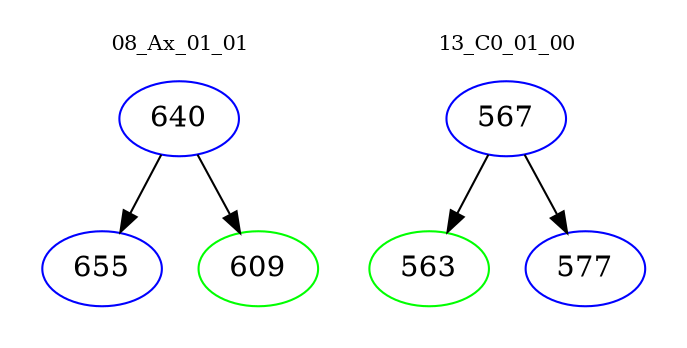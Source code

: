 digraph{
subgraph cluster_0 {
color = white
label = "08_Ax_01_01";
fontsize=10;
T0_640 [label="640", color="blue"]
T0_640 -> T0_655 [color="black"]
T0_655 [label="655", color="blue"]
T0_640 -> T0_609 [color="black"]
T0_609 [label="609", color="green"]
}
subgraph cluster_1 {
color = white
label = "13_C0_01_00";
fontsize=10;
T1_567 [label="567", color="blue"]
T1_567 -> T1_563 [color="black"]
T1_563 [label="563", color="green"]
T1_567 -> T1_577 [color="black"]
T1_577 [label="577", color="blue"]
}
}
